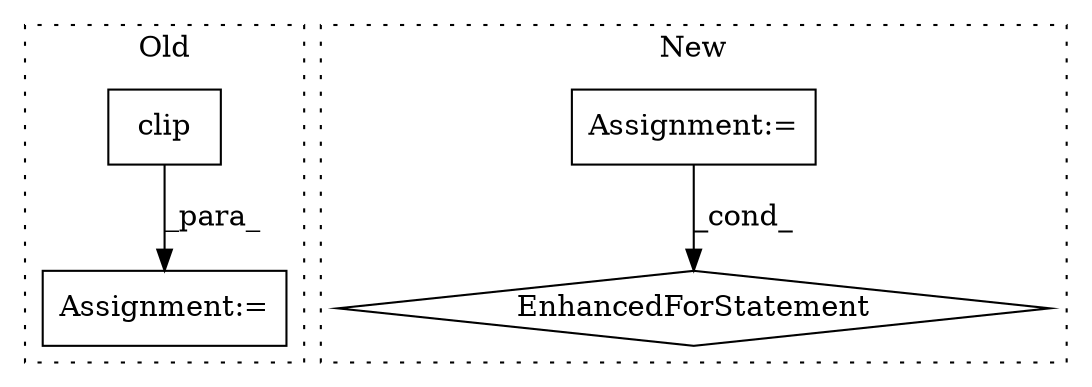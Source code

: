 digraph G {
subgraph cluster0 {
1 [label="clip" a="32" s="12043,12078" l="5,1" shape="box"];
4 [label="Assignment:=" a="7" s="12023" l="1" shape="box"];
label = "Old";
style="dotted";
}
subgraph cluster1 {
2 [label="EnhancedForStatement" a="70" s="19385,19513" l="65,2" shape="diamond"];
3 [label="Assignment:=" a="7" s="19385,19513" l="65,2" shape="box"];
label = "New";
style="dotted";
}
1 -> 4 [label="_para_"];
3 -> 2 [label="_cond_"];
}